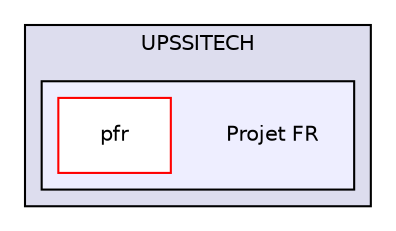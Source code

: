digraph "D:/Documents/UPSSITECH/Projet FR" {
  compound=true
  node [ fontsize="10", fontname="Helvetica"];
  edge [ labelfontsize="10", labelfontname="Helvetica"];
  subgraph clusterdir_6fd14bde4b3e4e3c87dfd3d5c5c24791 {
    graph [ bgcolor="#ddddee", pencolor="black", label="UPSSITECH" fontname="Helvetica", fontsize="10", URL="dir_6fd14bde4b3e4e3c87dfd3d5c5c24791.html"]
  subgraph clusterdir_2e505e07b1faf70f05b37476e6576f40 {
    graph [ bgcolor="#eeeeff", pencolor="black", label="" URL="dir_2e505e07b1faf70f05b37476e6576f40.html"];
    dir_2e505e07b1faf70f05b37476e6576f40 [shape=plaintext label="Projet FR"];
    dir_0ed251e3e54b358904dc912f4ff2114e [shape=box label="pfr" color="red" fillcolor="white" style="filled" URL="dir_0ed251e3e54b358904dc912f4ff2114e.html"];
  }
  }
}
